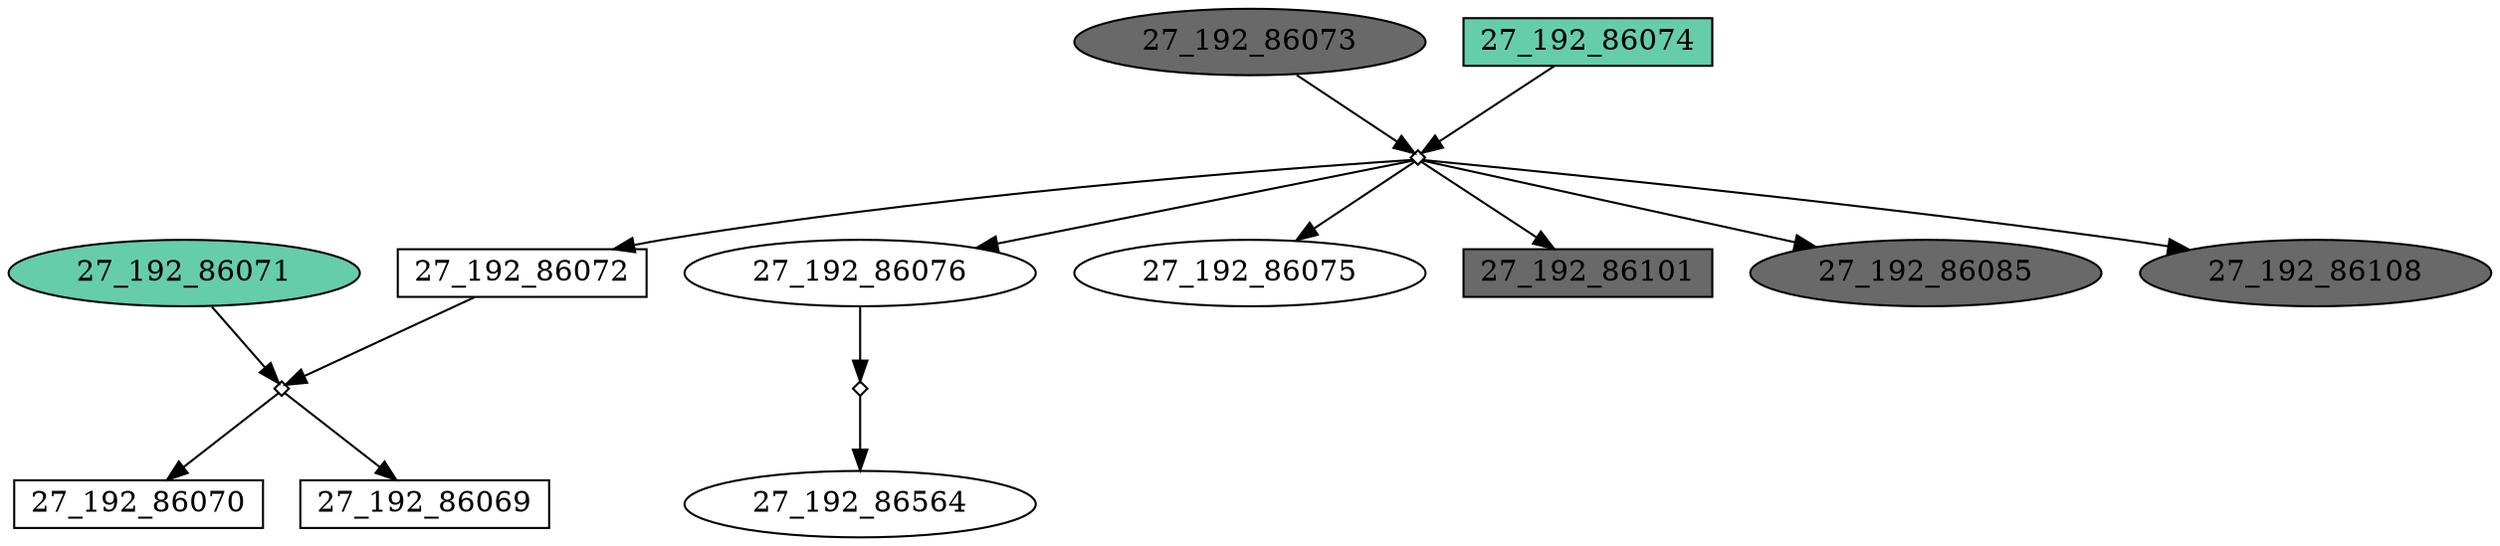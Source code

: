 digraph {
	"27_192_86072" [shape=box fillcolor=white fontcolor=black height=0.3 regular=0 shape=box style=filled width=0.5]
	"27_192_86074x27_192_86073" -> "27_192_86072"
	"27_192_86072" -> "27_192_86072x27_192_86071"
	"27_192_86070" [shape=box fillcolor=white fontcolor=black height=0.3 regular=0 shape=box style=filled width=0.5]
	"27_192_86072x27_192_86071" -> "27_192_86070"
	"27_192_86069" [shape=box fillcolor=white fontcolor=black height=0.3 regular=0 shape=box style=filled width=0.5]
	"27_192_86072x27_192_86071" -> "27_192_86069"
	"27_192_86076" [shape=box fillcolor=white fontcolor=black height=0.3 regular=0 shape=ellipse style=filled width=0.5]
	"27_192_86074x27_192_86073" -> "27_192_86076"
	"27_192_86076" -> "27_192_86076x27_192_86089"
	"27_192_86075" [shape=box fillcolor=white fontcolor=black height=0.3 regular=0 shape=ellipse style=filled width=0.5]
	"27_192_86074x27_192_86073" -> "27_192_86075"
	"27_192_86101" [shape=box fillcolor=dimgrey fontcolor=black height=0.3 regular=0 shape=box style=filled width=0.5]
	"27_192_86074x27_192_86073" -> "27_192_86101"
	"27_192_86085" [shape=box fillcolor=dimgrey fontcolor=black height=0.3 regular=0 shape=ellipse style=filled width=0.5]
	"27_192_86074x27_192_86073" -> "27_192_86085"
	"27_192_86071" [shape=box fillcolor=aquamarine3 fontcolor=black height=0.3 regular=0 shape=ellipse style=filled width=0.5]
	"27_192_86071" -> "27_192_86072x27_192_86071"
	"27_192_86073" [shape=box fillcolor=dimgrey fontcolor=black height=0.3 regular=0 shape=ellipse style=filled width=0.5]
	"27_192_86073" -> "27_192_86074x27_192_86073"
	"27_192_86074" [shape=box fillcolor=aquamarine3 fontcolor=black height=0.3 regular=0 shape=box style=filled width=0.5]
	"27_192_86074" -> "27_192_86074x27_192_86073"
	"27_192_86108" [shape=box fillcolor=dimgrey fontcolor=black height=0.3 regular=0 shape=ellipse style=filled width=0.5]
	"27_192_86074x27_192_86073" -> "27_192_86108"
	"27_192_86564" [shape=box fillcolor=white fontcolor=black height=0.3 regular=0 shape=ellipse style=filled width=0.5]
	"27_192_86076x27_192_86089" -> "27_192_86564"
	"27_192_86074x27_192_86073" [label="" height=.1 shape=diamond width=.1]
	"27_192_86076x27_192_86089" [label="" height=.1 shape=diamond width=.1]
	"27_192_86072x27_192_86071" [label="" height=.1 shape=diamond width=.1]
}
